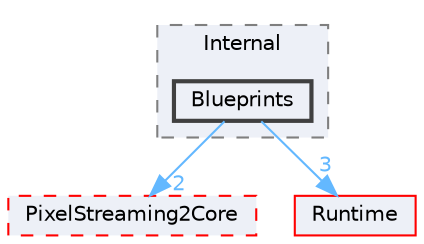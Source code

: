 digraph "Blueprints"
{
 // INTERACTIVE_SVG=YES
 // LATEX_PDF_SIZE
  bgcolor="transparent";
  edge [fontname=Helvetica,fontsize=10,labelfontname=Helvetica,labelfontsize=10];
  node [fontname=Helvetica,fontsize=10,shape=box,height=0.2,width=0.4];
  compound=true
  subgraph clusterdir_0e52e2bb86724206261f2d286a6bdfd6 {
    graph [ bgcolor="#edf0f7", pencolor="grey50", label="Internal", fontname=Helvetica,fontsize=10 style="filled,dashed", URL="dir_0e52e2bb86724206261f2d286a6bdfd6.html",tooltip=""]
  dir_4e97e40c96cdb4ef1f289e3a3ecb2509 [label="Blueprints", fillcolor="#edf0f7", color="grey25", style="filled,bold", URL="dir_4e97e40c96cdb4ef1f289e3a3ecb2509.html",tooltip=""];
  }
  dir_59adcf5681d388e337deaee91f8afe6e [label="PixelStreaming2Core", fillcolor="#edf0f7", color="red", style="filled,dashed", URL="dir_59adcf5681d388e337deaee91f8afe6e.html",tooltip=""];
  dir_7536b172fbd480bfd146a1b1acd6856b [label="Runtime", fillcolor="#edf0f7", color="red", style="filled", URL="dir_7536b172fbd480bfd146a1b1acd6856b.html",tooltip=""];
  dir_4e97e40c96cdb4ef1f289e3a3ecb2509->dir_59adcf5681d388e337deaee91f8afe6e [headlabel="2", labeldistance=1.5 headhref="dir_000105_000744.html" href="dir_000105_000744.html" color="steelblue1" fontcolor="steelblue1"];
  dir_4e97e40c96cdb4ef1f289e3a3ecb2509->dir_7536b172fbd480bfd146a1b1acd6856b [headlabel="3", labeldistance=1.5 headhref="dir_000105_000984.html" href="dir_000105_000984.html" color="steelblue1" fontcolor="steelblue1"];
}
